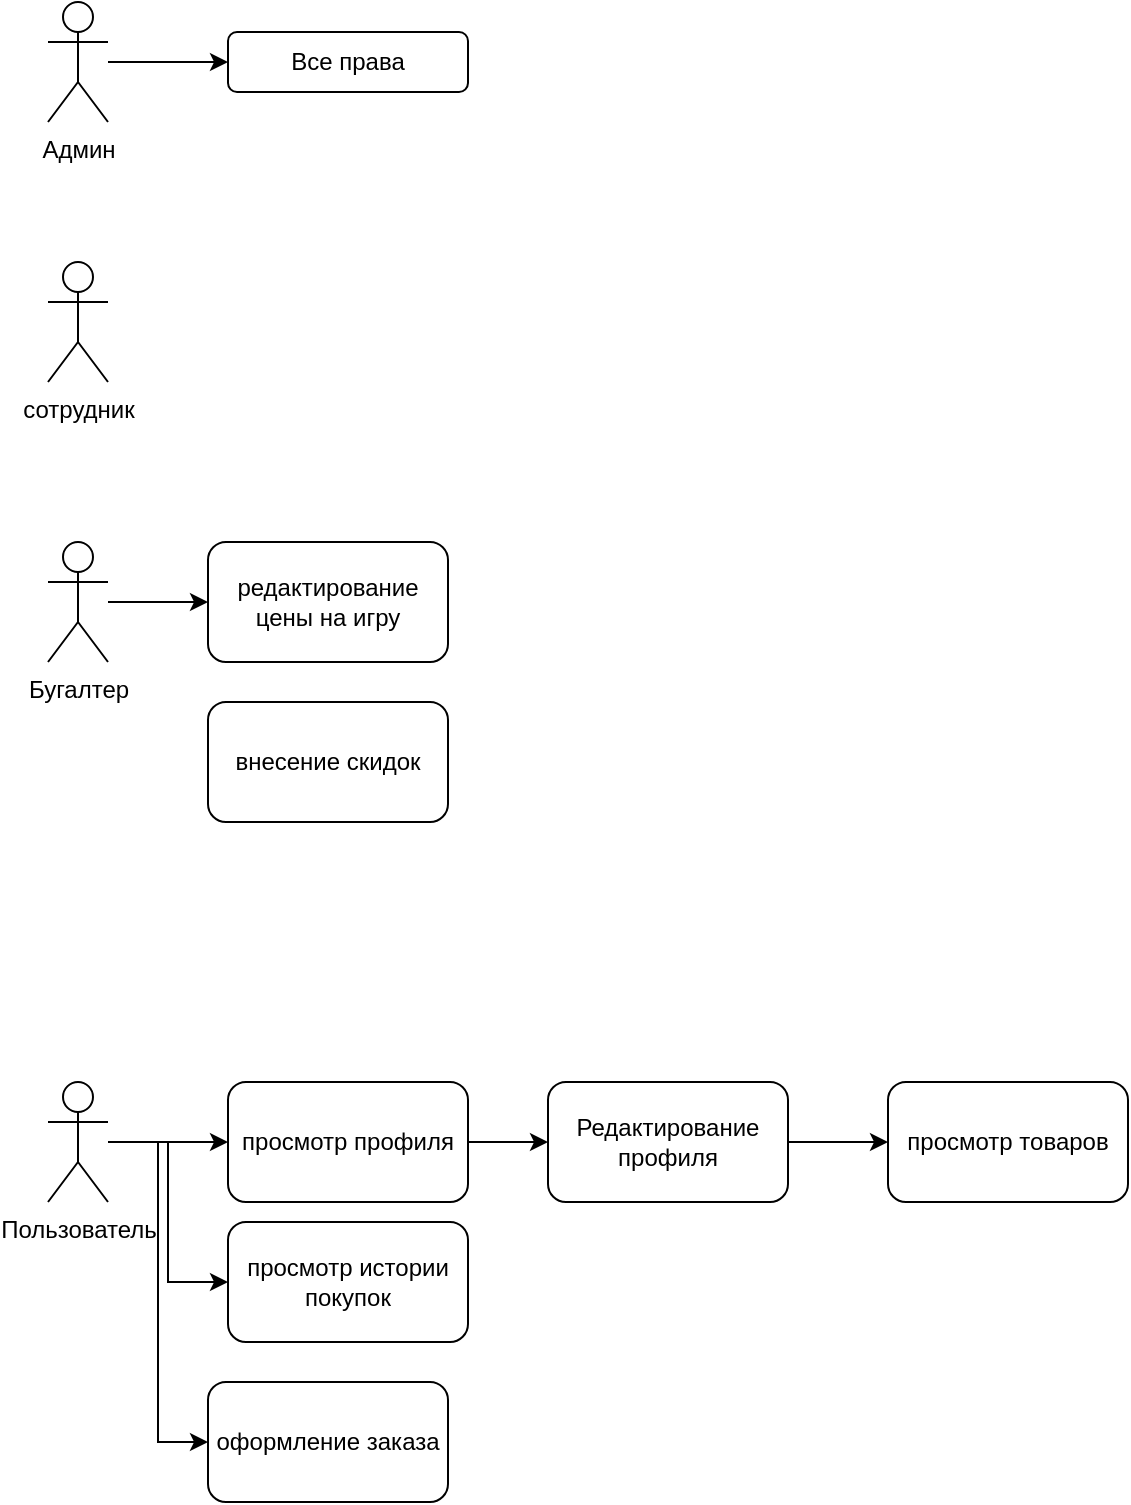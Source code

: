 <mxfile version="20.1.1" type="device"><diagram id="pdgFT0yJICbglmw-zUl3" name="Page-1"><mxGraphModel dx="2062" dy="772" grid="1" gridSize="10" guides="1" tooltips="1" connect="1" arrows="1" fold="1" page="1" pageScale="1" pageWidth="827" pageHeight="1169" math="0" shadow="0"><root><mxCell id="0"/><mxCell id="1" parent="0"/><mxCell id="70ajWxmn2-O_vSqfz8uS-4" style="edgeStyle=orthogonalEdgeStyle;rounded=0;orthogonalLoop=1;jettySize=auto;html=1;" parent="1" source="70ajWxmn2-O_vSqfz8uS-1" target="70ajWxmn2-O_vSqfz8uS-3" edge="1"><mxGeometry relative="1" as="geometry"/></mxCell><mxCell id="70ajWxmn2-O_vSqfz8uS-1" value="Админ" style="shape=umlActor;verticalLabelPosition=bottom;verticalAlign=top;html=1;outlineConnect=0;" parent="1" vertex="1"><mxGeometry x="40" y="30" width="30" height="60" as="geometry"/></mxCell><mxCell id="70ajWxmn2-O_vSqfz8uS-3" value="Все права" style="rounded=1;whiteSpace=wrap;html=1;" parent="1" vertex="1"><mxGeometry x="130" y="45" width="120" height="30" as="geometry"/></mxCell><mxCell id="9-BG98xdUZ6ASyGkSy4b-5" style="edgeStyle=orthogonalEdgeStyle;rounded=0;orthogonalLoop=1;jettySize=auto;html=1;" edge="1" parent="1" source="70ajWxmn2-O_vSqfz8uS-20" target="9-BG98xdUZ6ASyGkSy4b-2"><mxGeometry relative="1" as="geometry"/></mxCell><mxCell id="9-BG98xdUZ6ASyGkSy4b-8" style="edgeStyle=orthogonalEdgeStyle;rounded=0;orthogonalLoop=1;jettySize=auto;html=1;entryX=0;entryY=0.5;entryDx=0;entryDy=0;" edge="1" parent="1" source="70ajWxmn2-O_vSqfz8uS-20" target="9-BG98xdUZ6ASyGkSy4b-7"><mxGeometry relative="1" as="geometry"/></mxCell><mxCell id="9-BG98xdUZ6ASyGkSy4b-9" style="edgeStyle=orthogonalEdgeStyle;rounded=0;orthogonalLoop=1;jettySize=auto;html=1;entryX=0;entryY=0.5;entryDx=0;entryDy=0;" edge="1" parent="1" source="70ajWxmn2-O_vSqfz8uS-20" target="9-BG98xdUZ6ASyGkSy4b-3"><mxGeometry relative="1" as="geometry"/></mxCell><mxCell id="70ajWxmn2-O_vSqfz8uS-20" value="Пользователь" style="shape=umlActor;verticalLabelPosition=bottom;verticalAlign=top;html=1;outlineConnect=0;" parent="1" vertex="1"><mxGeometry x="40" y="570" width="30" height="60" as="geometry"/></mxCell><mxCell id="9-BG98xdUZ6ASyGkSy4b-6" style="edgeStyle=orthogonalEdgeStyle;rounded=0;orthogonalLoop=1;jettySize=auto;html=1;" edge="1" parent="1" source="9-BG98xdUZ6ASyGkSy4b-2" target="9-BG98xdUZ6ASyGkSy4b-4"><mxGeometry relative="1" as="geometry"/></mxCell><mxCell id="9-BG98xdUZ6ASyGkSy4b-2" value="просмотр профиля" style="rounded=1;whiteSpace=wrap;html=1;" vertex="1" parent="1"><mxGeometry x="130" y="570" width="120" height="60" as="geometry"/></mxCell><mxCell id="9-BG98xdUZ6ASyGkSy4b-3" value="оформление заказа" style="rounded=1;whiteSpace=wrap;html=1;" vertex="1" parent="1"><mxGeometry x="120" y="720" width="120" height="60" as="geometry"/></mxCell><mxCell id="9-BG98xdUZ6ASyGkSy4b-12" style="edgeStyle=orthogonalEdgeStyle;rounded=0;orthogonalLoop=1;jettySize=auto;html=1;" edge="1" parent="1" source="9-BG98xdUZ6ASyGkSy4b-4" target="9-BG98xdUZ6ASyGkSy4b-11"><mxGeometry relative="1" as="geometry"/></mxCell><mxCell id="9-BG98xdUZ6ASyGkSy4b-4" value="Редактирование профиля" style="rounded=1;whiteSpace=wrap;html=1;" vertex="1" parent="1"><mxGeometry x="290" y="570" width="120" height="60" as="geometry"/></mxCell><mxCell id="9-BG98xdUZ6ASyGkSy4b-7" value="просмотр истории покупок" style="rounded=1;whiteSpace=wrap;html=1;" vertex="1" parent="1"><mxGeometry x="130" y="640" width="120" height="60" as="geometry"/></mxCell><mxCell id="9-BG98xdUZ6ASyGkSy4b-11" value="просмотр товаров" style="rounded=1;whiteSpace=wrap;html=1;" vertex="1" parent="1"><mxGeometry x="460" y="570" width="120" height="60" as="geometry"/></mxCell><mxCell id="9-BG98xdUZ6ASyGkSy4b-18" style="edgeStyle=orthogonalEdgeStyle;rounded=0;orthogonalLoop=1;jettySize=auto;html=1;" edge="1" parent="1" source="9-BG98xdUZ6ASyGkSy4b-15" target="9-BG98xdUZ6ASyGkSy4b-16"><mxGeometry relative="1" as="geometry"/></mxCell><mxCell id="9-BG98xdUZ6ASyGkSy4b-15" value="Бугалтер" style="shape=umlActor;verticalLabelPosition=bottom;verticalAlign=top;html=1;outlineConnect=0;" vertex="1" parent="1"><mxGeometry x="40" y="300" width="30" height="60" as="geometry"/></mxCell><mxCell id="9-BG98xdUZ6ASyGkSy4b-16" value="редактирование цены на игру" style="rounded=1;whiteSpace=wrap;html=1;" vertex="1" parent="1"><mxGeometry x="120" y="300" width="120" height="60" as="geometry"/></mxCell><mxCell id="9-BG98xdUZ6ASyGkSy4b-17" value="внесение скидок" style="rounded=1;whiteSpace=wrap;html=1;" vertex="1" parent="1"><mxGeometry x="120" y="380" width="120" height="60" as="geometry"/></mxCell><mxCell id="9-BG98xdUZ6ASyGkSy4b-19" value="сотрудник" style="shape=umlActor;verticalLabelPosition=bottom;verticalAlign=top;html=1;outlineConnect=0;" vertex="1" parent="1"><mxGeometry x="40" y="160" width="30" height="60" as="geometry"/></mxCell></root></mxGraphModel></diagram></mxfile>